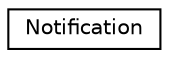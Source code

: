 digraph "Graphical Class Hierarchy"
{
 // LATEX_PDF_SIZE
  edge [fontname="Helvetica",fontsize="10",labelfontname="Helvetica",labelfontsize="10"];
  node [fontname="Helvetica",fontsize="10",shape=record];
  rankdir="LR";
  Node0 [label="Notification",height=0.2,width=0.4,color="black", fillcolor="white", style="filled",URL="$class_notification.html",tooltip="Class to handle all notifications."];
}
